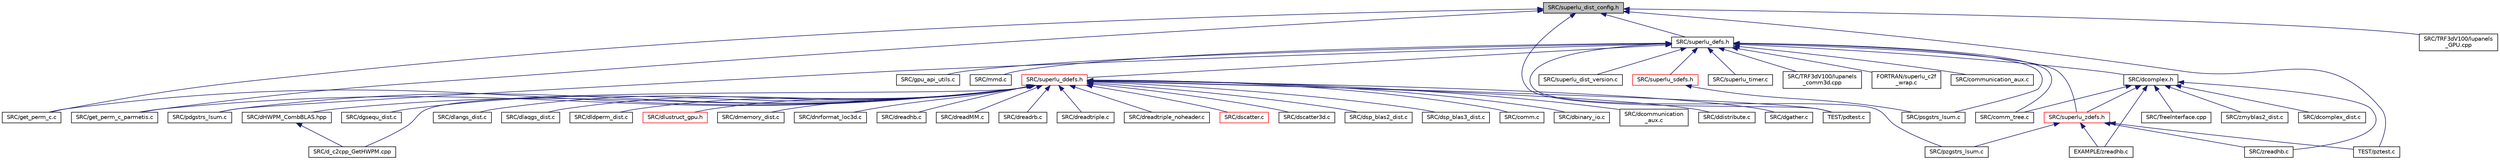 digraph "SRC/superlu_dist_config.h"
{
 // LATEX_PDF_SIZE
  edge [fontname="Helvetica",fontsize="10",labelfontname="Helvetica",labelfontsize="10"];
  node [fontname="Helvetica",fontsize="10",shape=record];
  Node1 [label="SRC/superlu_dist_config.h",height=0.2,width=0.4,color="black", fillcolor="grey75", style="filled", fontcolor="black",tooltip=" "];
  Node1 -> Node2 [dir="back",color="midnightblue",fontsize="10",style="solid",fontname="Helvetica"];
  Node2 [label="SRC/get_perm_c.c",height=0.2,width=0.4,color="black", fillcolor="white", style="filled",URL="$get__perm__c_8c.html",tooltip="Gets matrix permutation."];
  Node1 -> Node3 [dir="back",color="midnightblue",fontsize="10",style="solid",fontname="Helvetica"];
  Node3 [label="SRC/get_perm_c_parmetis.c",height=0.2,width=0.4,color="black", fillcolor="white", style="filled",URL="$get__perm__c__parmetis_8c.html",tooltip="Gets matrix permutation."];
  Node1 -> Node4 [dir="back",color="midnightblue",fontsize="10",style="solid",fontname="Helvetica"];
  Node4 [label="SRC/superlu_defs.h",height=0.2,width=0.4,color="black", fillcolor="white", style="filled",URL="$superlu__defs_8h.html",tooltip="Definitions which are precision-neutral."];
  Node4 -> Node5 [dir="back",color="midnightblue",fontsize="10",style="solid",fontname="Helvetica"];
  Node5 [label="SRC/comm_tree.c",height=0.2,width=0.4,color="black", fillcolor="white", style="filled",URL="$comm__tree_8c.html",tooltip=" "];
  Node4 -> Node6 [dir="back",color="midnightblue",fontsize="10",style="solid",fontname="Helvetica"];
  Node6 [label="SRC/communication_aux.c",height=0.2,width=0.4,color="black", fillcolor="white", style="filled",URL="$communication__aux_8c.html",tooltip="Auxiliary routines to support communication in 3D algorithms."];
  Node4 -> Node7 [dir="back",color="midnightblue",fontsize="10",style="solid",fontname="Helvetica"];
  Node7 [label="SRC/dcomplex.h",height=0.2,width=0.4,color="black", fillcolor="white", style="filled",URL="$dcomplex_8h.html",tooltip="Header for dcomplex.c."];
  Node7 -> Node5 [dir="back",color="midnightblue",fontsize="10",style="solid",fontname="Helvetica"];
  Node7 -> Node8 [dir="back",color="midnightblue",fontsize="10",style="solid",fontname="Helvetica"];
  Node8 [label="SRC/dcomplex_dist.c",height=0.2,width=0.4,color="black", fillcolor="white", style="filled",URL="$dcomplex__dist_8c.html",tooltip="Defines common arithmetic operations for complex type."];
  Node7 -> Node9 [dir="back",color="midnightblue",fontsize="10",style="solid",fontname="Helvetica"];
  Node9 [label="SRC/superlu_zdefs.h",height=0.2,width=0.4,color="red", fillcolor="white", style="filled",URL="$superlu__zdefs_8h.html",tooltip="Distributed SuperLU data types and function prototypes."];
  Node9 -> Node28 [dir="back",color="midnightblue",fontsize="10",style="solid",fontname="Helvetica"];
  Node28 [label="SRC/pzgstrs_lsum.c",height=0.2,width=0.4,color="black", fillcolor="white", style="filled",URL="$pzgstrs__lsum_8c.html",tooltip="Perform local block modifications: lsum[i] -= L_i,k * X[k]."];
  Node9 -> Node47 [dir="back",color="midnightblue",fontsize="10",style="solid",fontname="Helvetica"];
  Node47 [label="SRC/zreadhb.c",height=0.2,width=0.4,color="black", fillcolor="white", style="filled",URL="$SRC_2zreadhb_8c.html",tooltip="Read a DOUBLE COMPLEX PRECISION matrix stored in Harwell-Boeing format."];
  Node9 -> Node83 [dir="back",color="midnightblue",fontsize="10",style="solid",fontname="Helvetica"];
  Node83 [label="EXAMPLE/zreadhb.c",height=0.2,width=0.4,color="black", fillcolor="white", style="filled",URL="$EXAMPLE_2zreadhb_8c.html",tooltip="Read a DOUBLE COMPLEX PRECISION matrix stored in Harwell-Boeing format."];
  Node9 -> Node89 [dir="back",color="midnightblue",fontsize="10",style="solid",fontname="Helvetica"];
  Node89 [label="TEST/pztest.c",height=0.2,width=0.4,color="black", fillcolor="white", style="filled",URL="$pztest_8c.html",tooltip="Driver program for testing PZGSSVX."];
  Node7 -> Node91 [dir="back",color="midnightblue",fontsize="10",style="solid",fontname="Helvetica"];
  Node91 [label="SRC/TreeInterface.cpp",height=0.2,width=0.4,color="black", fillcolor="white", style="filled",URL="$TreeInterface_8cpp.html",tooltip=" "];
  Node7 -> Node92 [dir="back",color="midnightblue",fontsize="10",style="solid",fontname="Helvetica"];
  Node92 [label="SRC/zmyblas2_dist.c",height=0.2,width=0.4,color="black", fillcolor="white", style="filled",URL="$zmyblas2__dist_8c.html",tooltip="Level 2 BLAS operations: solves and matvec, written in C."];
  Node7 -> Node47 [dir="back",color="midnightblue",fontsize="10",style="solid",fontname="Helvetica"];
  Node7 -> Node83 [dir="back",color="midnightblue",fontsize="10",style="solid",fontname="Helvetica"];
  Node4 -> Node93 [dir="back",color="midnightblue",fontsize="10",style="solid",fontname="Helvetica"];
  Node93 [label="SRC/gpu_api_utils.c",height=0.2,width=0.4,color="black", fillcolor="white", style="filled",URL="$gpu__api__utils_8c.html",tooltip=" "];
  Node4 -> Node94 [dir="back",color="midnightblue",fontsize="10",style="solid",fontname="Helvetica"];
  Node94 [label="SRC/mmd.c",height=0.2,width=0.4,color="black", fillcolor="white", style="filled",URL="$mmd_8c.html",tooltip="Implements the minimum degree algorithm."];
  Node4 -> Node95 [dir="back",color="midnightblue",fontsize="10",style="solid",fontname="Helvetica"];
  Node95 [label="SRC/pdgstrs_lsum.c",height=0.2,width=0.4,color="black", fillcolor="white", style="filled",URL="$pdgstrs__lsum_8c.html",tooltip="Perform local block modifications: lsum[i] -= L_i,k * X[k]."];
  Node4 -> Node96 [dir="back",color="midnightblue",fontsize="10",style="solid",fontname="Helvetica"];
  Node96 [label="SRC/psgstrs_lsum.c",height=0.2,width=0.4,color="black", fillcolor="white", style="filled",URL="$psgstrs__lsum_8c.html",tooltip="Perform local block modifications: lsum[i] -= L_i,k * X[k]."];
  Node4 -> Node28 [dir="back",color="midnightblue",fontsize="10",style="solid",fontname="Helvetica"];
  Node4 -> Node97 [dir="back",color="midnightblue",fontsize="10",style="solid",fontname="Helvetica"];
  Node97 [label="SRC/superlu_ddefs.h",height=0.2,width=0.4,color="red", fillcolor="white", style="filled",URL="$superlu__ddefs_8h.html",tooltip="Distributed SuperLU data types and function prototypes."];
  Node97 -> Node98 [dir="back",color="midnightblue",fontsize="10",style="solid",fontname="Helvetica"];
  Node98 [label="SRC/comm.c",height=0.2,width=0.4,color="black", fillcolor="white", style="filled",URL="$comm_8c.html",tooltip="Broadcast an array of dtype numbers."];
  Node97 -> Node99 [dir="back",color="midnightblue",fontsize="10",style="solid",fontname="Helvetica"];
  Node99 [label="SRC/d_c2cpp_GetHWPM.cpp",height=0.2,width=0.4,color="black", fillcolor="white", style="filled",URL="$d__c2cpp__GetHWPM_8cpp.html",tooltip="Get heavy-weight perfect matching (HWPM)."];
  Node97 -> Node100 [dir="back",color="midnightblue",fontsize="10",style="solid",fontname="Helvetica"];
  Node100 [label="SRC/dbinary_io.c",height=0.2,width=0.4,color="black", fillcolor="white", style="filled",URL="$dbinary__io_8c.html",tooltip=" "];
  Node97 -> Node101 [dir="back",color="midnightblue",fontsize="10",style="solid",fontname="Helvetica"];
  Node101 [label="SRC/dcommunication\l_aux.c",height=0.2,width=0.4,color="black", fillcolor="white", style="filled",URL="$dcommunication__aux_8c.html",tooltip=" "];
  Node97 -> Node102 [dir="back",color="midnightblue",fontsize="10",style="solid",fontname="Helvetica"];
  Node102 [label="SRC/ddistribute.c",height=0.2,width=0.4,color="black", fillcolor="white", style="filled",URL="$ddistribute_8c.html",tooltip="Distribute the matrix onto the 2D process mesh."];
  Node97 -> Node103 [dir="back",color="midnightblue",fontsize="10",style="solid",fontname="Helvetica"];
  Node103 [label="SRC/dgather.c",height=0.2,width=0.4,color="black", fillcolor="white", style="filled",URL="$dgather_8c.html",tooltip=" "];
  Node97 -> Node104 [dir="back",color="midnightblue",fontsize="10",style="solid",fontname="Helvetica"];
  Node104 [label="SRC/dgsequ_dist.c",height=0.2,width=0.4,color="black", fillcolor="white", style="filled",URL="$dgsequ__dist_8c.html",tooltip="Computes row and column scalings."];
  Node97 -> Node105 [dir="back",color="midnightblue",fontsize="10",style="solid",fontname="Helvetica"];
  Node105 [label="SRC/dHWPM_CombBLAS.hpp",height=0.2,width=0.4,color="black", fillcolor="white", style="filled",URL="$dHWPM__CombBLAS_8hpp.html",tooltip="Get HWPM, heavy-weight perfect matching."];
  Node105 -> Node99 [dir="back",color="midnightblue",fontsize="10",style="solid",fontname="Helvetica"];
  Node97 -> Node106 [dir="back",color="midnightblue",fontsize="10",style="solid",fontname="Helvetica"];
  Node106 [label="SRC/dlangs_dist.c",height=0.2,width=0.4,color="black", fillcolor="white", style="filled",URL="$dlangs__dist_8c.html",tooltip="Returns the value of the one norm, the infinity norm, or the element of largest value."];
  Node97 -> Node107 [dir="back",color="midnightblue",fontsize="10",style="solid",fontname="Helvetica"];
  Node107 [label="SRC/dlaqgs_dist.c",height=0.2,width=0.4,color="black", fillcolor="white", style="filled",URL="$dlaqgs__dist_8c.html",tooltip="Equilibrates a general sparse M by N matrix A."];
  Node97 -> Node108 [dir="back",color="midnightblue",fontsize="10",style="solid",fontname="Helvetica"];
  Node108 [label="SRC/dldperm_dist.c",height=0.2,width=0.4,color="black", fillcolor="white", style="filled",URL="$dldperm__dist_8c.html",tooltip="Finds a row permutation so that the matrix has large entries on the diagonal."];
  Node97 -> Node109 [dir="back",color="midnightblue",fontsize="10",style="solid",fontname="Helvetica"];
  Node109 [label="SRC/dlustruct_gpu.h",height=0.2,width=0.4,color="red", fillcolor="white", style="filled",URL="$dlustruct__gpu_8h.html",tooltip="Descriptions and declarations for structures used in GPU."];
  Node97 -> Node113 [dir="back",color="midnightblue",fontsize="10",style="solid",fontname="Helvetica"];
  Node113 [label="SRC/dmemory_dist.c",height=0.2,width=0.4,color="black", fillcolor="white", style="filled",URL="$dmemory__dist_8c.html",tooltip="Memory utilities."];
  Node97 -> Node114 [dir="back",color="midnightblue",fontsize="10",style="solid",fontname="Helvetica"];
  Node114 [label="SRC/dnrformat_loc3d.c",height=0.2,width=0.4,color="black", fillcolor="white", style="filled",URL="$SRC_2dnrformat__loc3d_8c.html",tooltip=" "];
  Node97 -> Node115 [dir="back",color="midnightblue",fontsize="10",style="solid",fontname="Helvetica"];
  Node115 [label="SRC/dreadhb.c",height=0.2,width=0.4,color="black", fillcolor="white", style="filled",URL="$SRC_2dreadhb_8c.html",tooltip="Read a DOUBLE PRECISION matrix stored in Harwell-Boeing format."];
  Node97 -> Node116 [dir="back",color="midnightblue",fontsize="10",style="solid",fontname="Helvetica"];
  Node116 [label="SRC/dreadMM.c",height=0.2,width=0.4,color="black", fillcolor="white", style="filled",URL="$dreadMM_8c.html",tooltip="Contributed by Francois-Henry Rouet."];
  Node97 -> Node117 [dir="back",color="midnightblue",fontsize="10",style="solid",fontname="Helvetica"];
  Node117 [label="SRC/dreadrb.c",height=0.2,width=0.4,color="black", fillcolor="white", style="filled",URL="$dreadrb_8c.html",tooltip="Read a matrix stored in Rutherford-Boeing format."];
  Node97 -> Node118 [dir="back",color="midnightblue",fontsize="10",style="solid",fontname="Helvetica"];
  Node118 [label="SRC/dreadtriple.c",height=0.2,width=0.4,color="black", fillcolor="white", style="filled",URL="$SRC_2dreadtriple_8c.html",tooltip=" "];
  Node97 -> Node119 [dir="back",color="midnightblue",fontsize="10",style="solid",fontname="Helvetica"];
  Node119 [label="SRC/dreadtriple_noheader.c",height=0.2,width=0.4,color="black", fillcolor="white", style="filled",URL="$dreadtriple__noheader_8c.html",tooltip=" "];
  Node97 -> Node120 [dir="back",color="midnightblue",fontsize="10",style="solid",fontname="Helvetica"];
  Node120 [label="SRC/dscatter.c",height=0.2,width=0.4,color="red", fillcolor="white", style="filled",URL="$dscatter_8c.html",tooltip=" "];
  Node97 -> Node122 [dir="back",color="midnightblue",fontsize="10",style="solid",fontname="Helvetica"];
  Node122 [label="SRC/dscatter3d.c",height=0.2,width=0.4,color="black", fillcolor="white", style="filled",URL="$dscatter3d_8c.html",tooltip=" "];
  Node97 -> Node123 [dir="back",color="midnightblue",fontsize="10",style="solid",fontname="Helvetica"];
  Node123 [label="SRC/dsp_blas2_dist.c",height=0.2,width=0.4,color="black", fillcolor="white", style="filled",URL="$dsp__blas2__dist_8c.html",tooltip="Sparse BLAS 2, using some dense BLAS 2 operations."];
  Node97 -> Node124 [dir="back",color="midnightblue",fontsize="10",style="solid",fontname="Helvetica"];
  Node124 [label="SRC/dsp_blas3_dist.c",height=0.2,width=0.4,color="black", fillcolor="white", style="filled",URL="$dsp__blas3__dist_8c.html",tooltip="Sparse BLAS3, using some dense BLAS3 operations."];
  Node97 -> Node2 [dir="back",color="midnightblue",fontsize="10",style="solid",fontname="Helvetica"];
  Node97 -> Node3 [dir="back",color="midnightblue",fontsize="10",style="solid",fontname="Helvetica"];
  Node97 -> Node95 [dir="back",color="midnightblue",fontsize="10",style="solid",fontname="Helvetica"];
  Node97 -> Node220 [dir="back",color="midnightblue",fontsize="10",style="solid",fontname="Helvetica"];
  Node220 [label="TEST/pdtest.c",height=0.2,width=0.4,color="black", fillcolor="white", style="filled",URL="$pdtest_8c.html",tooltip="Driver program for testing PDGSSVX."];
  Node4 -> Node221 [dir="back",color="midnightblue",fontsize="10",style="solid",fontname="Helvetica"];
  Node221 [label="SRC/superlu_dist_version.c",height=0.2,width=0.4,color="black", fillcolor="white", style="filled",URL="$superlu__dist__version_8c.html",tooltip=" "];
  Node4 -> Node222 [dir="back",color="midnightblue",fontsize="10",style="solid",fontname="Helvetica"];
  Node222 [label="SRC/superlu_sdefs.h",height=0.2,width=0.4,color="red", fillcolor="white", style="filled",URL="$superlu__sdefs_8h.html",tooltip="Distributed SuperLU data types and function prototypes."];
  Node222 -> Node96 [dir="back",color="midnightblue",fontsize="10",style="solid",fontname="Helvetica"];
  Node4 -> Node293 [dir="back",color="midnightblue",fontsize="10",style="solid",fontname="Helvetica"];
  Node293 [label="SRC/superlu_timer.c",height=0.2,width=0.4,color="black", fillcolor="white", style="filled",URL="$superlu__timer_8c.html",tooltip="Returns the time in seconds used by the process."];
  Node4 -> Node9 [dir="back",color="midnightblue",fontsize="10",style="solid",fontname="Helvetica"];
  Node4 -> Node182 [dir="back",color="midnightblue",fontsize="10",style="solid",fontname="Helvetica"];
  Node182 [label="SRC/TRF3dV100/lupanels\l_comm3d.cpp",height=0.2,width=0.4,color="black", fillcolor="white", style="filled",URL="$lupanels__comm3d_8cpp.html",tooltip=" "];
  Node4 -> Node294 [dir="back",color="midnightblue",fontsize="10",style="solid",fontname="Helvetica"];
  Node294 [label="FORTRAN/superlu_c2f\l_wrap.c",height=0.2,width=0.4,color="black", fillcolor="white", style="filled",URL="$superlu__c2f__wrap_8c.html",tooltip=" "];
  Node1 -> Node183 [dir="back",color="midnightblue",fontsize="10",style="solid",fontname="Helvetica"];
  Node183 [label="SRC/TRF3dV100/lupanels\l_GPU.cpp",height=0.2,width=0.4,color="black", fillcolor="white", style="filled",URL="$lupanels__GPU_8cpp.html",tooltip=" "];
  Node1 -> Node220 [dir="back",color="midnightblue",fontsize="10",style="solid",fontname="Helvetica"];
  Node1 -> Node89 [dir="back",color="midnightblue",fontsize="10",style="solid",fontname="Helvetica"];
}
